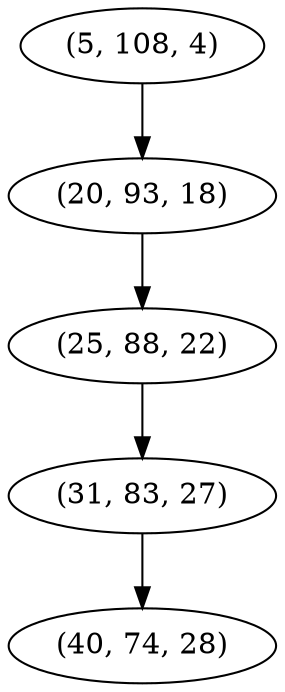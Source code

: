 digraph tree {
    "(5, 108, 4)";
    "(20, 93, 18)";
    "(25, 88, 22)";
    "(31, 83, 27)";
    "(40, 74, 28)";
    "(5, 108, 4)" -> "(20, 93, 18)";
    "(20, 93, 18)" -> "(25, 88, 22)";
    "(25, 88, 22)" -> "(31, 83, 27)";
    "(31, 83, 27)" -> "(40, 74, 28)";
}
